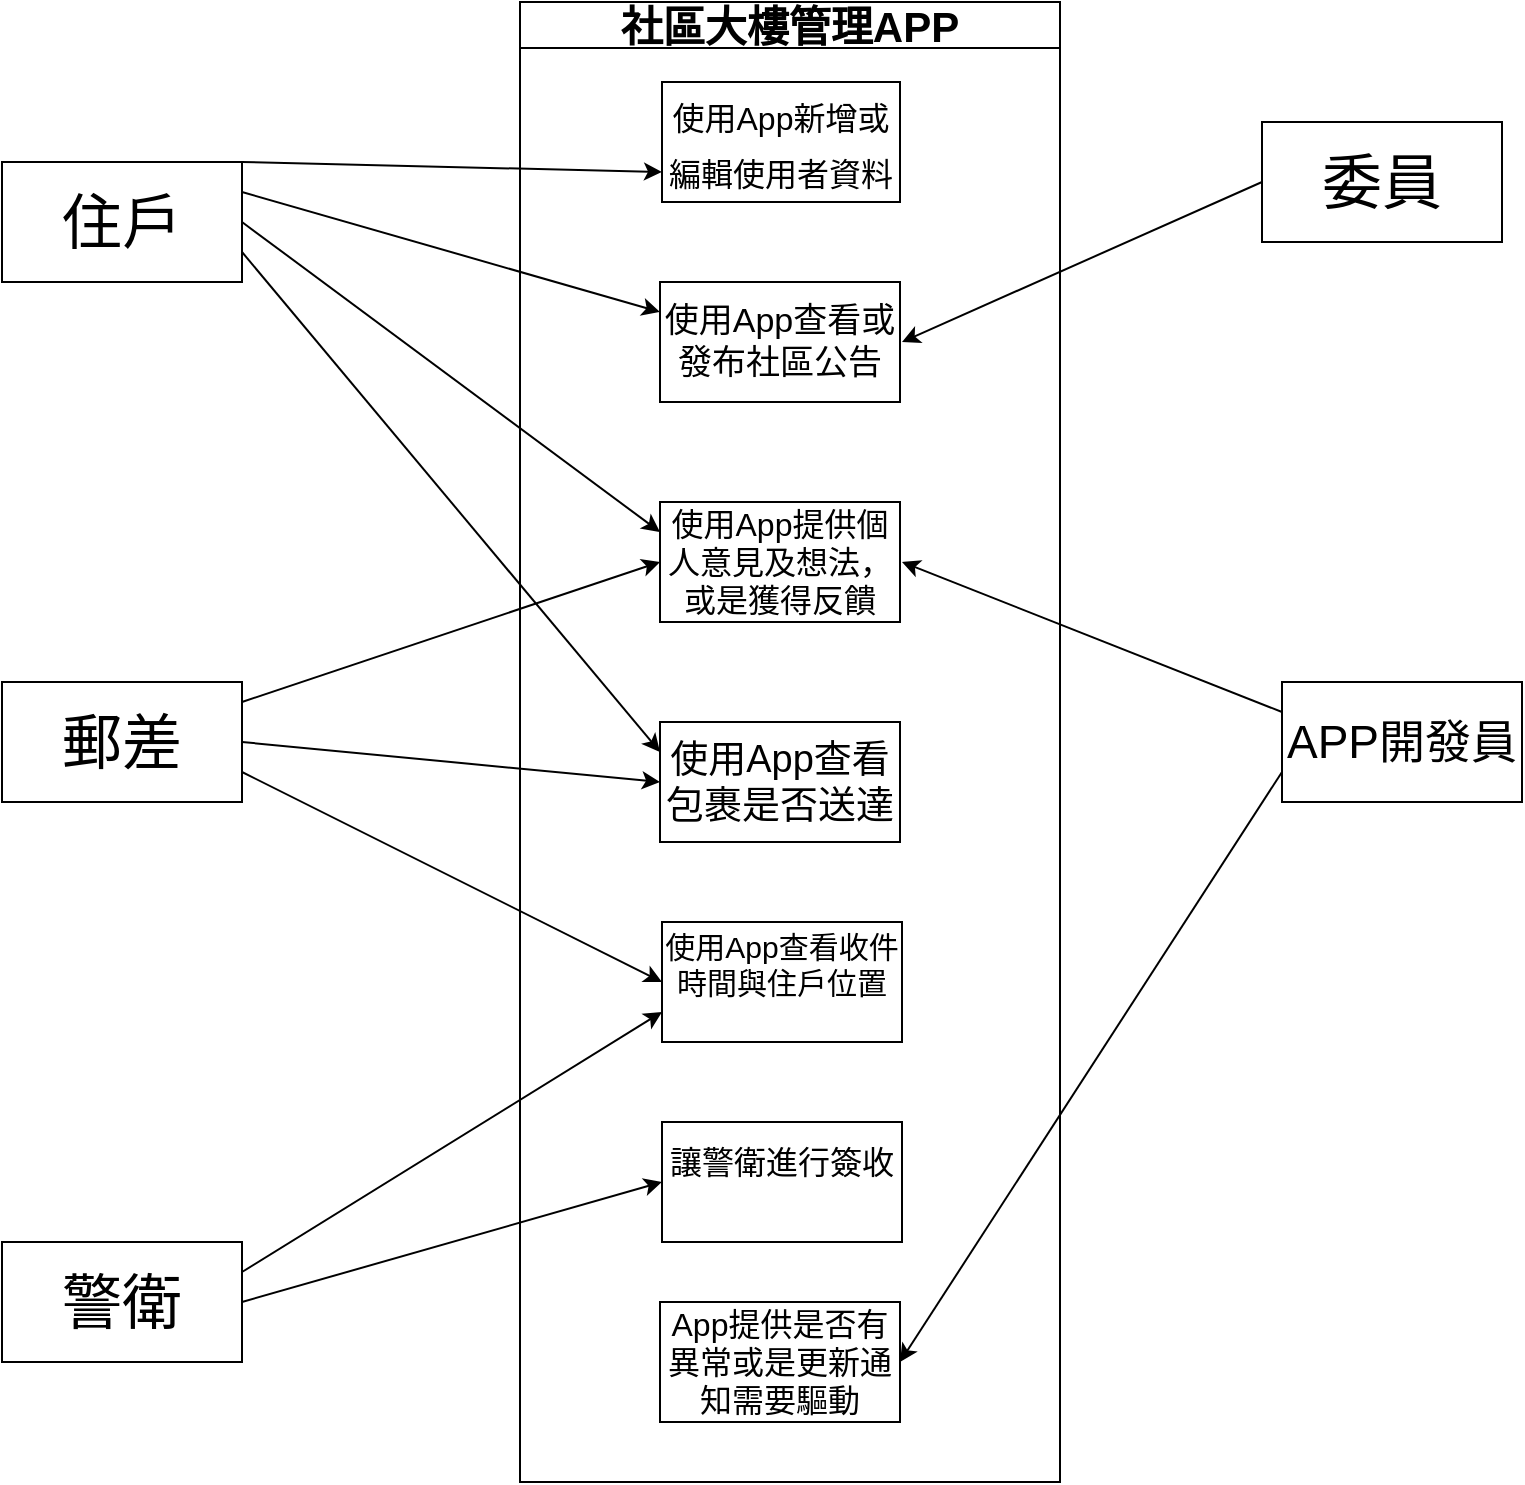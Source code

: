 <mxfile>
    <diagram id="at52F-xVsEvDogWUKQN3" name="第1頁">
        <mxGraphModel dx="1130" dy="531" grid="1" gridSize="10" guides="1" tooltips="1" connect="1" arrows="1" fold="1" page="1" pageScale="1" pageWidth="827" pageHeight="1169" math="0" shadow="0">
            <root>
                <mxCell id="0"/>
                <mxCell id="1" parent="0"/>
                <mxCell id="21" style="edgeStyle=none;html=1;exitX=1;exitY=0.25;exitDx=0;exitDy=0;entryX=0;entryY=0.25;entryDx=0;entryDy=0;fontSize=16;" edge="1" parent="1" source="2" target="15">
                    <mxGeometry relative="1" as="geometry"/>
                </mxCell>
                <mxCell id="22" style="edgeStyle=none;html=1;exitX=1;exitY=0;exitDx=0;exitDy=0;entryX=0;entryY=0.75;entryDx=0;entryDy=0;fontSize=16;" edge="1" parent="1" source="2" target="14">
                    <mxGeometry relative="1" as="geometry"/>
                </mxCell>
                <mxCell id="23" style="edgeStyle=none;html=1;exitX=1;exitY=0.5;exitDx=0;exitDy=0;entryX=0;entryY=0.25;entryDx=0;entryDy=0;fontSize=16;" edge="1" parent="1" source="2" target="16">
                    <mxGeometry relative="1" as="geometry"/>
                </mxCell>
                <mxCell id="24" style="edgeStyle=none;html=1;exitX=1;exitY=0.75;exitDx=0;exitDy=0;entryX=0;entryY=0.25;entryDx=0;entryDy=0;fontSize=16;" edge="1" parent="1" source="2" target="17">
                    <mxGeometry relative="1" as="geometry"/>
                </mxCell>
                <mxCell id="2" value="&lt;font style=&quot;font-size: 30px;&quot;&gt;住戶&lt;/font&gt;" style="rounded=0;whiteSpace=wrap;html=1;" vertex="1" parent="1">
                    <mxGeometry x="20" y="120" width="120" height="60" as="geometry"/>
                </mxCell>
                <mxCell id="25" style="edgeStyle=none;html=1;entryX=0;entryY=0.5;entryDx=0;entryDy=0;fontSize=16;" edge="1" parent="1" target="16">
                    <mxGeometry relative="1" as="geometry">
                        <mxPoint x="140" y="390" as="sourcePoint"/>
                    </mxGeometry>
                </mxCell>
                <mxCell id="26" style="edgeStyle=none;html=1;exitX=1;exitY=0.5;exitDx=0;exitDy=0;entryX=0;entryY=0.5;entryDx=0;entryDy=0;fontSize=16;" edge="1" parent="1" source="3" target="17">
                    <mxGeometry relative="1" as="geometry"/>
                </mxCell>
                <mxCell id="27" style="edgeStyle=none;html=1;exitX=1;exitY=0.75;exitDx=0;exitDy=0;entryX=0;entryY=0.5;entryDx=0;entryDy=0;fontSize=16;" edge="1" parent="1" source="3" target="18">
                    <mxGeometry relative="1" as="geometry"/>
                </mxCell>
                <mxCell id="3" value="&lt;font style=&quot;font-size: 30px;&quot;&gt;郵差&lt;/font&gt;" style="rounded=0;whiteSpace=wrap;html=1;" vertex="1" parent="1">
                    <mxGeometry x="20" y="380" width="120" height="60" as="geometry"/>
                </mxCell>
                <mxCell id="28" style="edgeStyle=none;html=1;exitX=1;exitY=0.25;exitDx=0;exitDy=0;entryX=0;entryY=0.75;entryDx=0;entryDy=0;fontSize=16;" edge="1" parent="1" source="4" target="18">
                    <mxGeometry relative="1" as="geometry"/>
                </mxCell>
                <mxCell id="29" style="edgeStyle=none;html=1;exitX=1;exitY=0.5;exitDx=0;exitDy=0;entryX=0;entryY=0.5;entryDx=0;entryDy=0;fontSize=16;" edge="1" parent="1" source="4" target="20">
                    <mxGeometry relative="1" as="geometry"/>
                </mxCell>
                <mxCell id="4" value="&lt;font style=&quot;font-size: 30px;&quot;&gt;警衛&lt;/font&gt;" style="rounded=0;whiteSpace=wrap;html=1;" vertex="1" parent="1">
                    <mxGeometry x="20" y="660" width="120" height="60" as="geometry"/>
                </mxCell>
                <mxCell id="9" value="&lt;font style=&quot;font-size: 21px;&quot;&gt;社區大樓管理APP&lt;/font&gt;" style="swimlane;whiteSpace=wrap;html=1;" vertex="1" parent="1">
                    <mxGeometry x="279" y="40" width="270" height="740" as="geometry"/>
                </mxCell>
                <mxCell id="14" value="&lt;font style=&quot;font-size: 16px;&quot;&gt;使用App新增或編輯使用者資料&lt;/font&gt;" style="rounded=0;whiteSpace=wrap;html=1;fontSize=23;" vertex="1" parent="9">
                    <mxGeometry x="71" y="40" width="119" height="60" as="geometry"/>
                </mxCell>
                <mxCell id="15" value="&lt;font style=&quot;font-size: 17px;&quot;&gt;使用App查看或發布社區公告&lt;/font&gt;" style="rounded=0;whiteSpace=wrap;html=1;" vertex="1" parent="9">
                    <mxGeometry x="70" y="140" width="120" height="60" as="geometry"/>
                </mxCell>
                <mxCell id="16" value="&lt;font style=&quot;font-size: 16px;&quot;&gt;使用App提供個人意見及想法，或是獲得反饋&lt;/font&gt;" style="rounded=0;whiteSpace=wrap;html=1;" vertex="1" parent="9">
                    <mxGeometry x="70" y="250" width="120" height="60" as="geometry"/>
                </mxCell>
                <mxCell id="17" value="&lt;font style=&quot;font-size: 19px;&quot;&gt;使用App查看包裹是否送達&lt;/font&gt;" style="rounded=0;whiteSpace=wrap;html=1;" vertex="1" parent="9">
                    <mxGeometry x="70" y="360" width="120" height="60" as="geometry"/>
                </mxCell>
                <mxCell id="18" value="&lt;div style=&quot;font-size: 15px;&quot;&gt;&lt;font style=&quot;font-size: 15px;&quot;&gt;使用App查看收件時間與住戶位置&lt;/font&gt;&lt;/div&gt;&lt;div style=&quot;font-size: 15px;&quot;&gt;&lt;br&gt;&lt;/div&gt;" style="rounded=0;whiteSpace=wrap;html=1;" vertex="1" parent="9">
                    <mxGeometry x="71" y="460" width="120" height="60" as="geometry"/>
                </mxCell>
                <mxCell id="19" value="&lt;font style=&quot;font-size: 16px;&quot;&gt;App提供是否有異常或是更新通知需要驅動&lt;/font&gt;" style="rounded=0;whiteSpace=wrap;html=1;" vertex="1" parent="9">
                    <mxGeometry x="70" y="650" width="120" height="60" as="geometry"/>
                </mxCell>
                <mxCell id="20" value="&lt;div style=&quot;font-size: 16px;&quot;&gt;&lt;font style=&quot;font-size: 16px;&quot;&gt;讓警衛進行簽收&lt;/font&gt;&lt;/div&gt;&lt;div style=&quot;font-size: 16px;&quot;&gt;&lt;br&gt;&lt;/div&gt;" style="rounded=0;whiteSpace=wrap;html=1;" vertex="1" parent="9">
                    <mxGeometry x="71" y="560" width="120" height="60" as="geometry"/>
                </mxCell>
                <mxCell id="32" style="edgeStyle=none;html=1;exitX=0;exitY=0.5;exitDx=0;exitDy=0;fontSize=16;" edge="1" parent="1" source="10">
                    <mxGeometry relative="1" as="geometry">
                        <mxPoint x="470" y="210" as="targetPoint"/>
                    </mxGeometry>
                </mxCell>
                <mxCell id="10" value="&lt;font style=&quot;font-size: 30px;&quot;&gt;委員&lt;/font&gt;" style="rounded=0;whiteSpace=wrap;html=1;fontSize=21;" vertex="1" parent="1">
                    <mxGeometry x="650" y="100" width="120" height="60" as="geometry"/>
                </mxCell>
                <mxCell id="30" style="edgeStyle=none;html=1;exitX=0;exitY=0.75;exitDx=0;exitDy=0;entryX=1;entryY=0.5;entryDx=0;entryDy=0;fontSize=16;" edge="1" parent="1" source="11" target="19">
                    <mxGeometry relative="1" as="geometry"/>
                </mxCell>
                <mxCell id="31" style="edgeStyle=none;html=1;exitX=0;exitY=0.25;exitDx=0;exitDy=0;fontSize=16;" edge="1" parent="1" source="11">
                    <mxGeometry relative="1" as="geometry">
                        <mxPoint x="470" y="320" as="targetPoint"/>
                    </mxGeometry>
                </mxCell>
                <mxCell id="11" value="&lt;font style=&quot;font-size: 23px;&quot;&gt;APP開發員&lt;/font&gt;" style="rounded=0;whiteSpace=wrap;html=1;" vertex="1" parent="1">
                    <mxGeometry x="660" y="380" width="120" height="60" as="geometry"/>
                </mxCell>
            </root>
        </mxGraphModel>
    </diagram>
</mxfile>